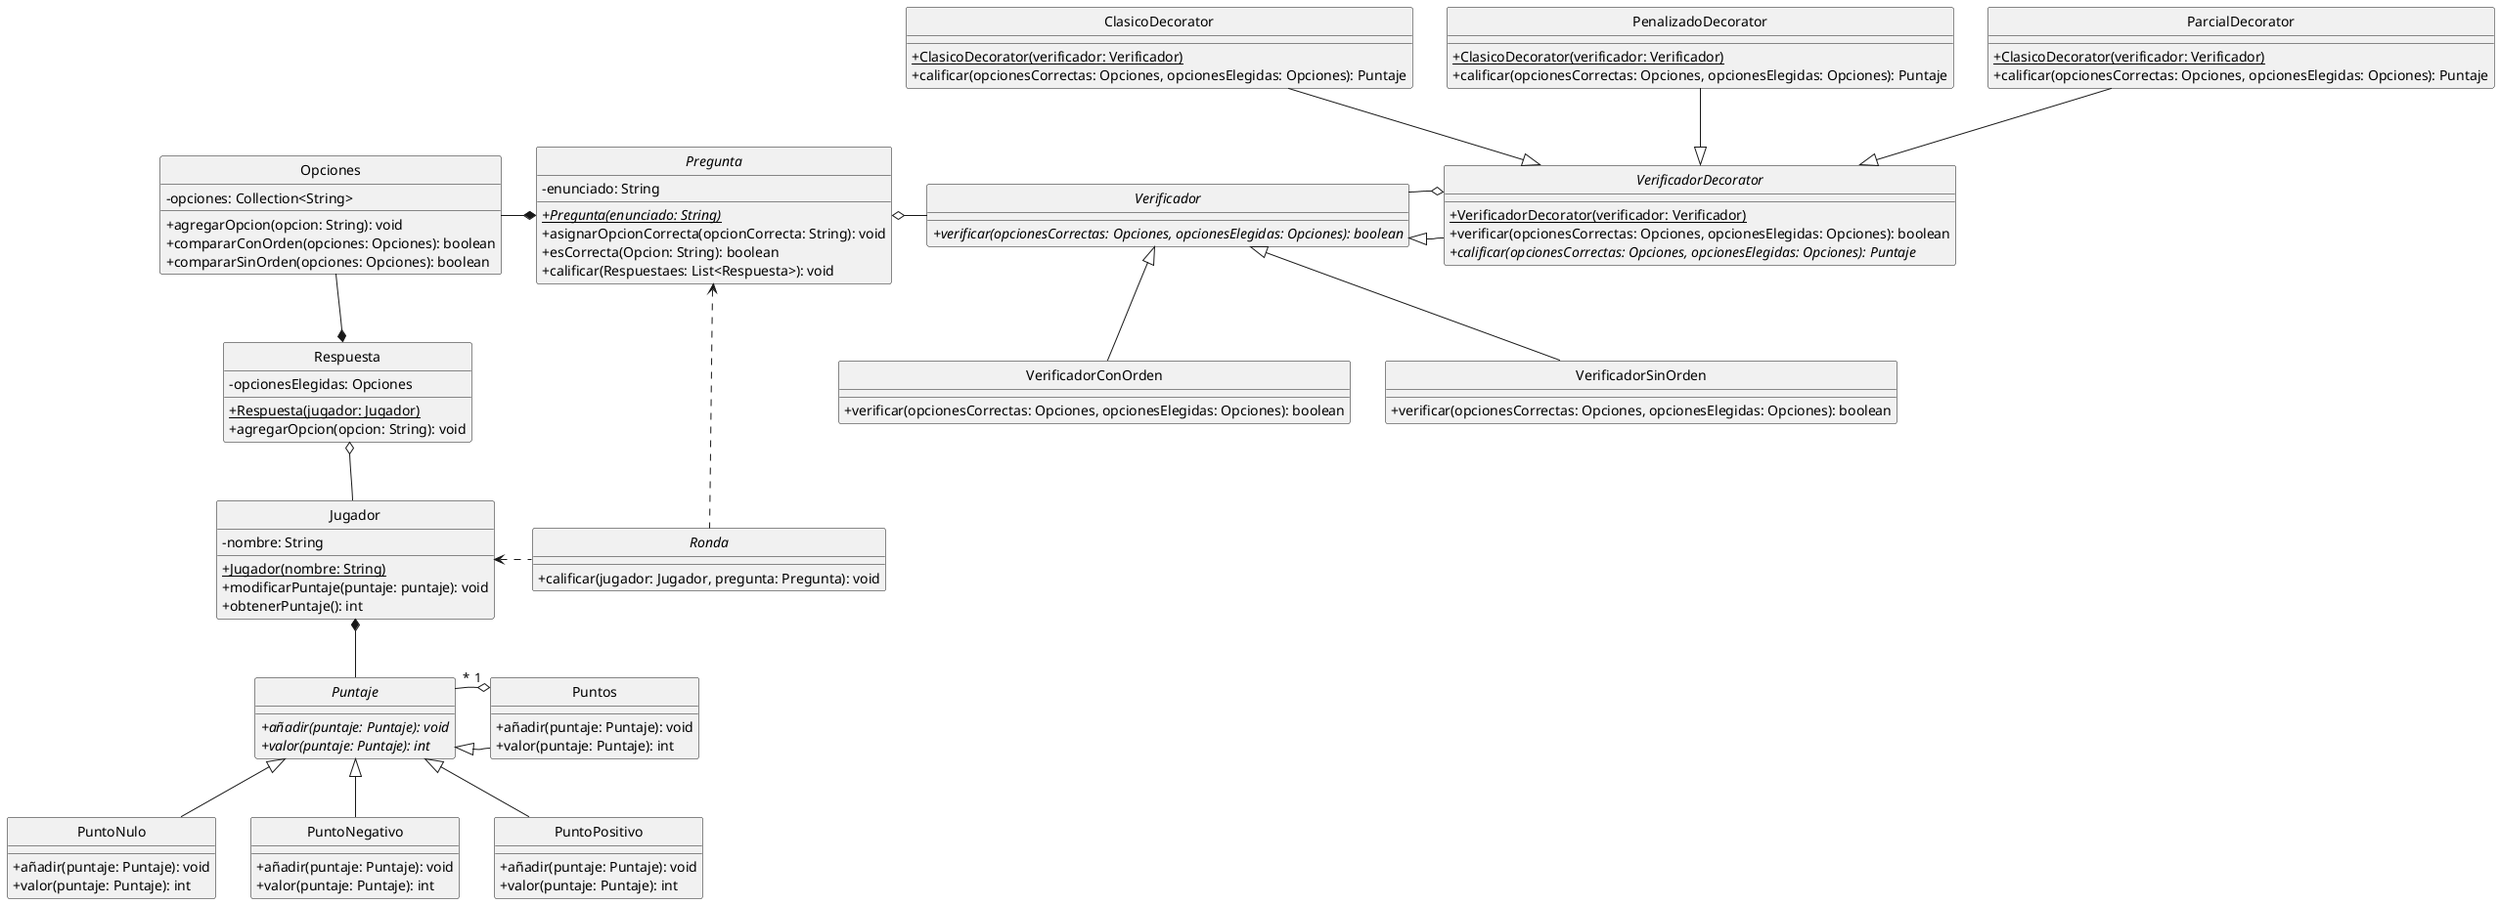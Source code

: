 @startuml
hide circle
skinparam classAttributeIconSize 0

'Clases
Class Opciones{
    -opciones: Collection<String>
    +agregarOpcion(opcion: String): void
    +compararConOrden(opciones: Opciones): boolean
    +compararSinOrden(opciones: Opciones): boolean
}

Abstract Class Pregunta{
    -enunciado: String
    +{abstract}{static}Pregunta(enunciado: String)
    +asignarOpcionCorrecta(opcionCorrecta: String): void
    +esCorrecta(Opcion: String): boolean
    +calificar(Respuestaes: List<Respuesta>): void
}

Class Respuesta{
    -opcionesElegidas: Opciones
    +{static}Respuesta(jugador: Jugador)
    +agregarOpcion(opcion: String): void
}

Class Jugador{
    -nombre: String
    +{Static}Jugador(nombre: String)
    +modificarPuntaje(puntaje: puntaje): void
    +obtenerPuntaje(): int
}

Abstract Class Puntaje{
    +{abstract}añadir(puntaje: Puntaje): void
    +{abstract}valor(puntaje: Puntaje): int
}

Class Puntos{
    +añadir(puntaje: Puntaje): void
    +valor(puntaje: Puntaje): int
}

Class PuntoNulo{
    +añadir(puntaje: Puntaje): void
    +valor(puntaje: Puntaje): int
}

Class PuntoNegativo{
    +añadir(puntaje: Puntaje): void
    +valor(puntaje: Puntaje): int
}

Class PuntoPositivo{
    +añadir(puntaje: Puntaje): void
    +valor(puntaje: Puntaje): int
}

Interface Verificador{
    +{abstract}verificar(opcionesCorrectas: Opciones, opcionesElegidas: Opciones): boolean
}

Class VerificadorConOrden{
    +verificar(opcionesCorrectas: Opciones, opcionesElegidas: Opciones): boolean
}

Class VerificadorSinOrden{
    +verificar(opcionesCorrectas: Opciones, opcionesElegidas: Opciones): boolean
}

Abstract Class VerificadorDecorator{
    +{Static}VerificadorDecorator(verificador: Verificador)
    +verificar(opcionesCorrectas: Opciones, opcionesElegidas: Opciones): boolean
    +{abstract}calificar(opcionesCorrectas: Opciones, opcionesElegidas: Opciones): Puntaje
}

Class ClasicoDecorator{
    +{Static}ClasicoDecorator(verificador: Verificador)
    +calificar(opcionesCorrectas: Opciones, opcionesElegidas: Opciones): Puntaje
}

Class PenalizadoDecorator{
    +{Static}ClasicoDecorator(verificador: Verificador)
    +calificar(opcionesCorrectas: Opciones, opcionesElegidas: Opciones): Puntaje
}

Class ParcialDecorator{
    +{Static}ClasicoDecorator(verificador: Verificador)
    +calificar(opcionesCorrectas: Opciones, opcionesElegidas: Opciones): Puntaje
}

Abstract Class Ronda{
    +calificar(jugador: Jugador, pregunta: Pregunta): void
}

'Relaciones
Respuesta o-- Jugador
Pregunta *-left- Opciones
Respuesta *-up- Opciones
PuntoNegativo -up-|> Puntaje
PuntoNulo -up-|> Puntaje
PuntoPositivo -up-|> Puntaje
Puntos -left-|> Puntaje
Puntos "1" o-left- "*" Puntaje
Jugador *-- Puntaje
Pregunta o-right- Verificador
VerificadorDecorator -left-|> Verificador
VerificadorDecorator o-left- Verificador
VerificadorSinOrden -up-|> Verificador
VerificadorConOrden -up-|> Verificador
ClasicoDecorator --|> VerificadorDecorator
PenalizadoDecorator --|> VerificadorDecorator
ParcialDecorator --|> VerificadorDecorator
Ronda .left.> Jugador
Ronda .left.> Pregunta

@enduml